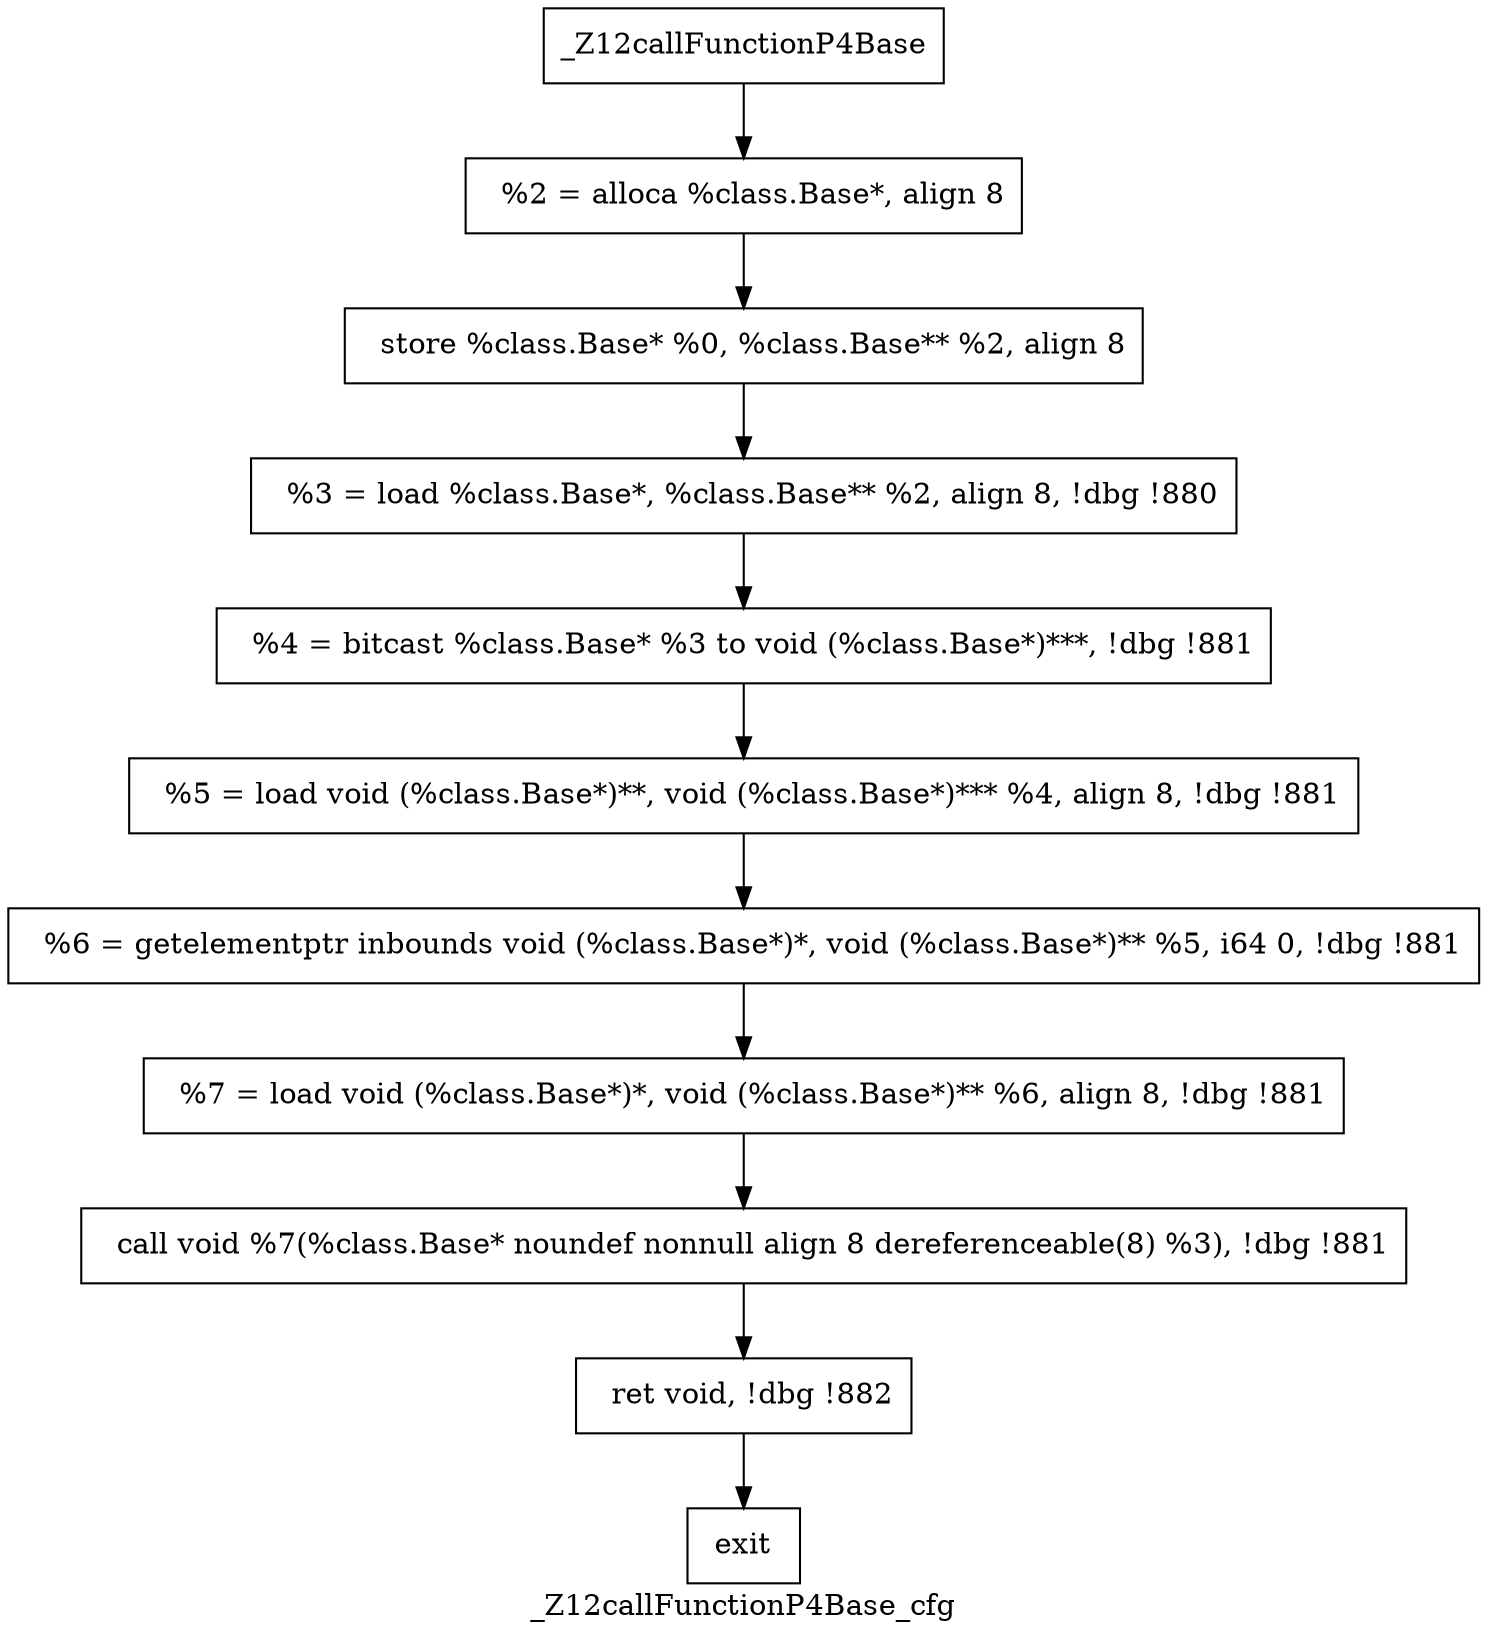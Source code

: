 digraph "_Z12callFunctionP4Base_cfg"{
	label="_Z12callFunctionP4Base_cfg";


	// Define the nodes
	N1 [shape=rectangle, color=black,label="_Z12callFunctionP4Base"];
	N2 [shape=rectangle, color=black,label="exit"];
	N3 [shape=rectangle, color=black,label="  %2 = alloca %class.Base*, align 8"];
	N4 [shape=rectangle, color=black,label="  store %class.Base* %0, %class.Base** %2, align 8"];
	N5 [shape=rectangle, color=black,label="  %3 = load %class.Base*, %class.Base** %2, align 8, !dbg !880"];
	N6 [shape=rectangle, color=black,label="  %4 = bitcast %class.Base* %3 to void (%class.Base*)***, !dbg !881"];
	N7 [shape=rectangle, color=black,label="  %5 = load void (%class.Base*)**, void (%class.Base*)*** %4, align 8, !dbg !881"];
	N8 [shape=rectangle, color=black,label="  %6 = getelementptr inbounds void (%class.Base*)*, void (%class.Base*)** %5, i64 0, !dbg !881"];
	N9 [shape=rectangle, color=black,label="  %7 = load void (%class.Base*)*, void (%class.Base*)** %6, align 8, !dbg !881"];
	N10 [shape=rectangle, color=black,label="  call void %7(%class.Base* noundef nonnull align 8 dereferenceable(8) %3), !dbg !881"];
	N11 [shape=rectangle, color=black,label="  ret void, !dbg !882"];


	// Define the edges
	N1 -> N3[color=black,label=""];
	N3 -> N4[color=black,label=""];
	N4 -> N5[color=black,label=""];
	N5 -> N6[color=black,label=""];
	N6 -> N7[color=black,label=""];
	N7 -> N8[color=black,label=""];
	N8 -> N9[color=black,label=""];
	N9 -> N10[color=black,label=""];
	N10 -> N11[color=black,label=""];
	N11 -> N2[color=black,label=""];
}
